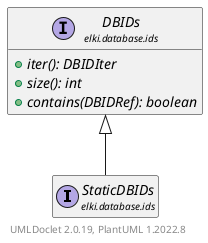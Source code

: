 @startuml
    remove .*\.(Instance|Par|Parameterizer|Factory)$
    set namespaceSeparator none
    hide empty fields
    hide empty methods

    interface "<size:14>StaticDBIDs\n<size:10>elki.database.ids" as elki.database.ids.StaticDBIDs [[StaticDBIDs.html]]

    interface "<size:14>DBIDs\n<size:10>elki.database.ids" as elki.database.ids.DBIDs [[DBIDs.html]] {
        {abstract} +iter(): DBIDIter
        {abstract} +size(): int
        {abstract} +contains(DBIDRef): boolean
    }

    elki.database.ids.DBIDs <|-- elki.database.ids.StaticDBIDs

    center footer UMLDoclet 2.0.19, PlantUML 1.2022.8
@enduml
